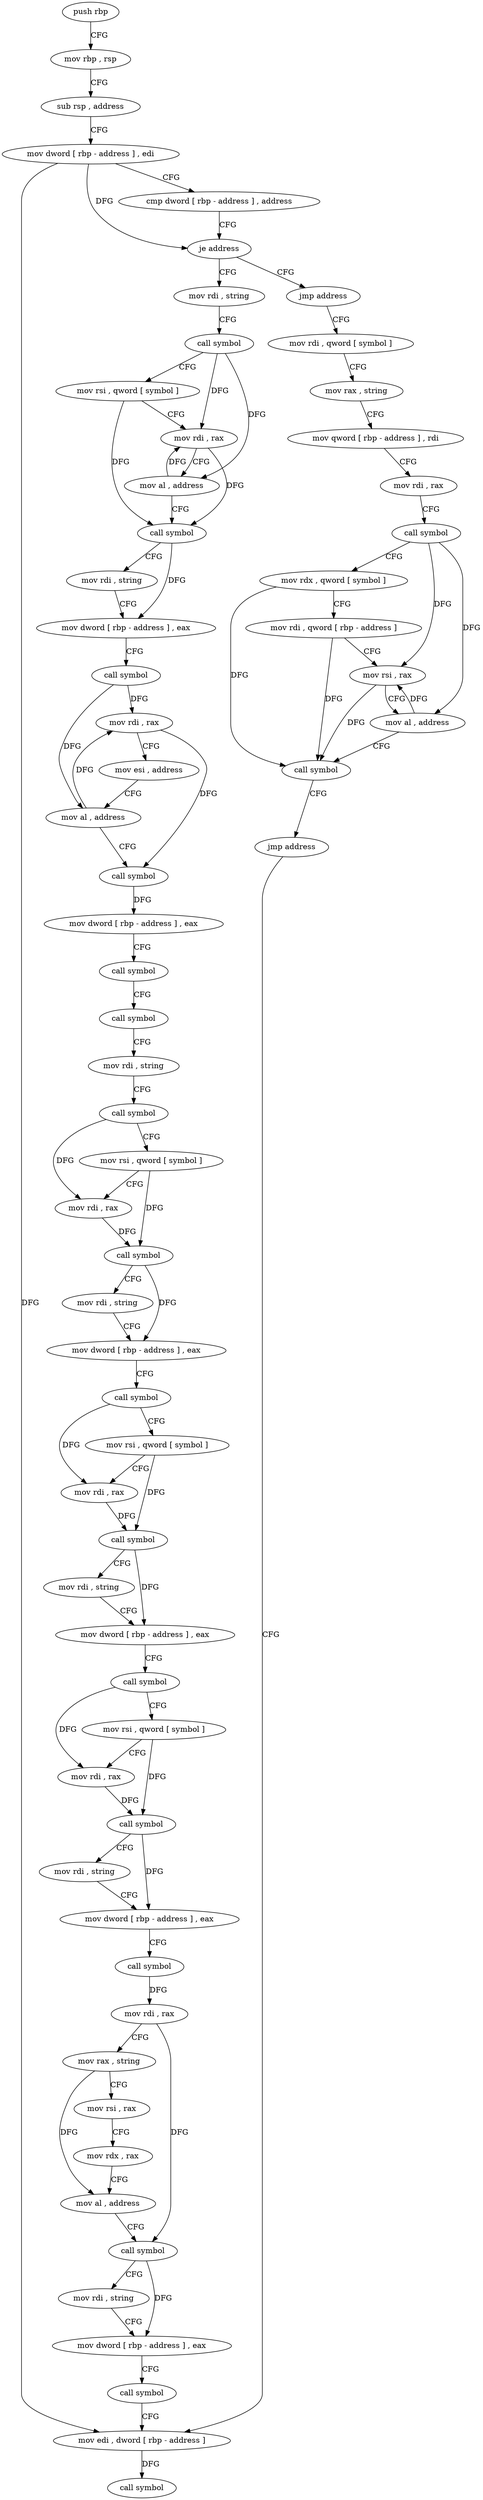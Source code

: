 digraph "func" {
"4200016" [label = "push rbp" ]
"4200017" [label = "mov rbp , rsp" ]
"4200020" [label = "sub rsp , address" ]
"4200024" [label = "mov dword [ rbp - address ] , edi" ]
"4200027" [label = "cmp dword [ rbp - address ] , address" ]
"4200031" [label = "je address" ]
"4200099" [label = "mov rdi , string" ]
"4200037" [label = "jmp address" ]
"4200109" [label = "call symbol" ]
"4200114" [label = "mov rsi , qword [ symbol ]" ]
"4200122" [label = "mov rdi , rax" ]
"4200125" [label = "mov al , address" ]
"4200127" [label = "call symbol" ]
"4200132" [label = "mov rdi , string" ]
"4200142" [label = "mov dword [ rbp - address ] , eax" ]
"4200145" [label = "call symbol" ]
"4200150" [label = "mov rdi , rax" ]
"4200153" [label = "mov esi , address" ]
"4200158" [label = "mov al , address" ]
"4200160" [label = "call symbol" ]
"4200165" [label = "mov dword [ rbp - address ] , eax" ]
"4200168" [label = "call symbol" ]
"4200173" [label = "call symbol" ]
"4200178" [label = "mov rdi , string" ]
"4200188" [label = "call symbol" ]
"4200193" [label = "mov rsi , qword [ symbol ]" ]
"4200201" [label = "mov rdi , rax" ]
"4200204" [label = "call symbol" ]
"4200209" [label = "mov rdi , string" ]
"4200219" [label = "mov dword [ rbp - address ] , eax" ]
"4200222" [label = "call symbol" ]
"4200227" [label = "mov rsi , qword [ symbol ]" ]
"4200235" [label = "mov rdi , rax" ]
"4200238" [label = "call symbol" ]
"4200243" [label = "mov rdi , string" ]
"4200253" [label = "mov dword [ rbp - address ] , eax" ]
"4200256" [label = "call symbol" ]
"4200261" [label = "mov rsi , qword [ symbol ]" ]
"4200269" [label = "mov rdi , rax" ]
"4200272" [label = "call symbol" ]
"4200277" [label = "mov rdi , string" ]
"4200287" [label = "mov dword [ rbp - address ] , eax" ]
"4200290" [label = "call symbol" ]
"4200295" [label = "mov rdi , rax" ]
"4200298" [label = "mov rax , string" ]
"4200308" [label = "mov rsi , rax" ]
"4200311" [label = "mov rdx , rax" ]
"4200314" [label = "mov al , address" ]
"4200316" [label = "call symbol" ]
"4200321" [label = "mov rdi , string" ]
"4200331" [label = "mov dword [ rbp - address ] , eax" ]
"4200334" [label = "call symbol" ]
"4200339" [label = "mov edi , dword [ rbp - address ]" ]
"4200042" [label = "mov rdi , qword [ symbol ]" ]
"4200050" [label = "mov rax , string" ]
"4200060" [label = "mov qword [ rbp - address ] , rdi" ]
"4200064" [label = "mov rdi , rax" ]
"4200067" [label = "call symbol" ]
"4200072" [label = "mov rdx , qword [ symbol ]" ]
"4200080" [label = "mov rdi , qword [ rbp - address ]" ]
"4200084" [label = "mov rsi , rax" ]
"4200087" [label = "mov al , address" ]
"4200089" [label = "call symbol" ]
"4200094" [label = "jmp address" ]
"4200342" [label = "call symbol" ]
"4200016" -> "4200017" [ label = "CFG" ]
"4200017" -> "4200020" [ label = "CFG" ]
"4200020" -> "4200024" [ label = "CFG" ]
"4200024" -> "4200027" [ label = "CFG" ]
"4200024" -> "4200031" [ label = "DFG" ]
"4200024" -> "4200339" [ label = "DFG" ]
"4200027" -> "4200031" [ label = "CFG" ]
"4200031" -> "4200099" [ label = "CFG" ]
"4200031" -> "4200037" [ label = "CFG" ]
"4200099" -> "4200109" [ label = "CFG" ]
"4200037" -> "4200042" [ label = "CFG" ]
"4200109" -> "4200114" [ label = "CFG" ]
"4200109" -> "4200122" [ label = "DFG" ]
"4200109" -> "4200125" [ label = "DFG" ]
"4200114" -> "4200122" [ label = "CFG" ]
"4200114" -> "4200127" [ label = "DFG" ]
"4200122" -> "4200125" [ label = "CFG" ]
"4200122" -> "4200127" [ label = "DFG" ]
"4200125" -> "4200127" [ label = "CFG" ]
"4200125" -> "4200122" [ label = "DFG" ]
"4200127" -> "4200132" [ label = "CFG" ]
"4200127" -> "4200142" [ label = "DFG" ]
"4200132" -> "4200142" [ label = "CFG" ]
"4200142" -> "4200145" [ label = "CFG" ]
"4200145" -> "4200150" [ label = "DFG" ]
"4200145" -> "4200158" [ label = "DFG" ]
"4200150" -> "4200153" [ label = "CFG" ]
"4200150" -> "4200160" [ label = "DFG" ]
"4200153" -> "4200158" [ label = "CFG" ]
"4200158" -> "4200160" [ label = "CFG" ]
"4200158" -> "4200150" [ label = "DFG" ]
"4200160" -> "4200165" [ label = "DFG" ]
"4200165" -> "4200168" [ label = "CFG" ]
"4200168" -> "4200173" [ label = "CFG" ]
"4200173" -> "4200178" [ label = "CFG" ]
"4200178" -> "4200188" [ label = "CFG" ]
"4200188" -> "4200193" [ label = "CFG" ]
"4200188" -> "4200201" [ label = "DFG" ]
"4200193" -> "4200201" [ label = "CFG" ]
"4200193" -> "4200204" [ label = "DFG" ]
"4200201" -> "4200204" [ label = "DFG" ]
"4200204" -> "4200209" [ label = "CFG" ]
"4200204" -> "4200219" [ label = "DFG" ]
"4200209" -> "4200219" [ label = "CFG" ]
"4200219" -> "4200222" [ label = "CFG" ]
"4200222" -> "4200227" [ label = "CFG" ]
"4200222" -> "4200235" [ label = "DFG" ]
"4200227" -> "4200235" [ label = "CFG" ]
"4200227" -> "4200238" [ label = "DFG" ]
"4200235" -> "4200238" [ label = "DFG" ]
"4200238" -> "4200243" [ label = "CFG" ]
"4200238" -> "4200253" [ label = "DFG" ]
"4200243" -> "4200253" [ label = "CFG" ]
"4200253" -> "4200256" [ label = "CFG" ]
"4200256" -> "4200261" [ label = "CFG" ]
"4200256" -> "4200269" [ label = "DFG" ]
"4200261" -> "4200269" [ label = "CFG" ]
"4200261" -> "4200272" [ label = "DFG" ]
"4200269" -> "4200272" [ label = "DFG" ]
"4200272" -> "4200277" [ label = "CFG" ]
"4200272" -> "4200287" [ label = "DFG" ]
"4200277" -> "4200287" [ label = "CFG" ]
"4200287" -> "4200290" [ label = "CFG" ]
"4200290" -> "4200295" [ label = "DFG" ]
"4200295" -> "4200298" [ label = "CFG" ]
"4200295" -> "4200316" [ label = "DFG" ]
"4200298" -> "4200308" [ label = "CFG" ]
"4200298" -> "4200314" [ label = "DFG" ]
"4200308" -> "4200311" [ label = "CFG" ]
"4200311" -> "4200314" [ label = "CFG" ]
"4200314" -> "4200316" [ label = "CFG" ]
"4200316" -> "4200321" [ label = "CFG" ]
"4200316" -> "4200331" [ label = "DFG" ]
"4200321" -> "4200331" [ label = "CFG" ]
"4200331" -> "4200334" [ label = "CFG" ]
"4200334" -> "4200339" [ label = "CFG" ]
"4200339" -> "4200342" [ label = "DFG" ]
"4200042" -> "4200050" [ label = "CFG" ]
"4200050" -> "4200060" [ label = "CFG" ]
"4200060" -> "4200064" [ label = "CFG" ]
"4200064" -> "4200067" [ label = "CFG" ]
"4200067" -> "4200072" [ label = "CFG" ]
"4200067" -> "4200084" [ label = "DFG" ]
"4200067" -> "4200087" [ label = "DFG" ]
"4200072" -> "4200080" [ label = "CFG" ]
"4200072" -> "4200089" [ label = "DFG" ]
"4200080" -> "4200084" [ label = "CFG" ]
"4200080" -> "4200089" [ label = "DFG" ]
"4200084" -> "4200087" [ label = "CFG" ]
"4200084" -> "4200089" [ label = "DFG" ]
"4200087" -> "4200089" [ label = "CFG" ]
"4200087" -> "4200084" [ label = "DFG" ]
"4200089" -> "4200094" [ label = "CFG" ]
"4200094" -> "4200339" [ label = "CFG" ]
}
